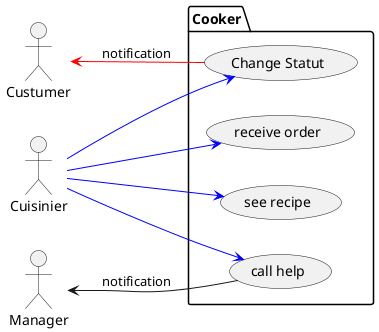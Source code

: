 @startuml
left to right direction
actor Cuisinier as cooker
actor Custumer as custumer
actor Manager as manager

package Cooker {
usecase "see recipe" as seeRecipe
  usecase "receive order" as receiveOrder
  usecase "Change Statut" as finishOrder
  usecase "call help" as callHelp
}
cooker --> seeRecipe #line:blue
cooker --> receiveOrder #line:blue
cooker --> finishOrder #line:blue
cooker --> callHelp #line:blue
custumer <-- finishOrder #line:red : notification
manager <-- callHelp : notification

@enduml
